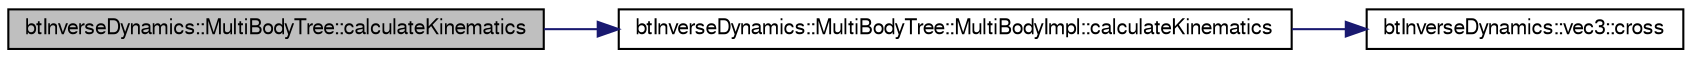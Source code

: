 digraph G
{
  bgcolor="transparent";
  edge [fontname="FreeSans",fontsize=10,labelfontname="FreeSans",labelfontsize=10];
  node [fontname="FreeSans",fontsize=10,shape=record];
  rankdir=LR;
  Node1 [label="btInverseDynamics::MultiBodyTree::calculateKinematics",height=0.2,width=0.4,color="black", fillcolor="grey75", style="filled" fontcolor="black"];
  Node1 -> Node2 [color="midnightblue",fontsize=10,style="solid"];
  Node2 [label="btInverseDynamics::MultiBodyTree::MultiBodyImpl::calculateKinematics",height=0.2,width=0.4,color="black",URL="$classbt_inverse_dynamics_1_1_multi_body_tree_1_1_multi_body_impl.html#32cb26dc4a94027f8206182f5a528bea"];
  Node2 -> Node3 [color="midnightblue",fontsize=10,style="solid"];
  Node3 [label="btInverseDynamics::vec3::cross",height=0.2,width=0.4,color="black",URL="$classbt_inverse_dynamics_1_1vec3.html#8b7c85249b7140506c6652b3a1d9934e"];
}
